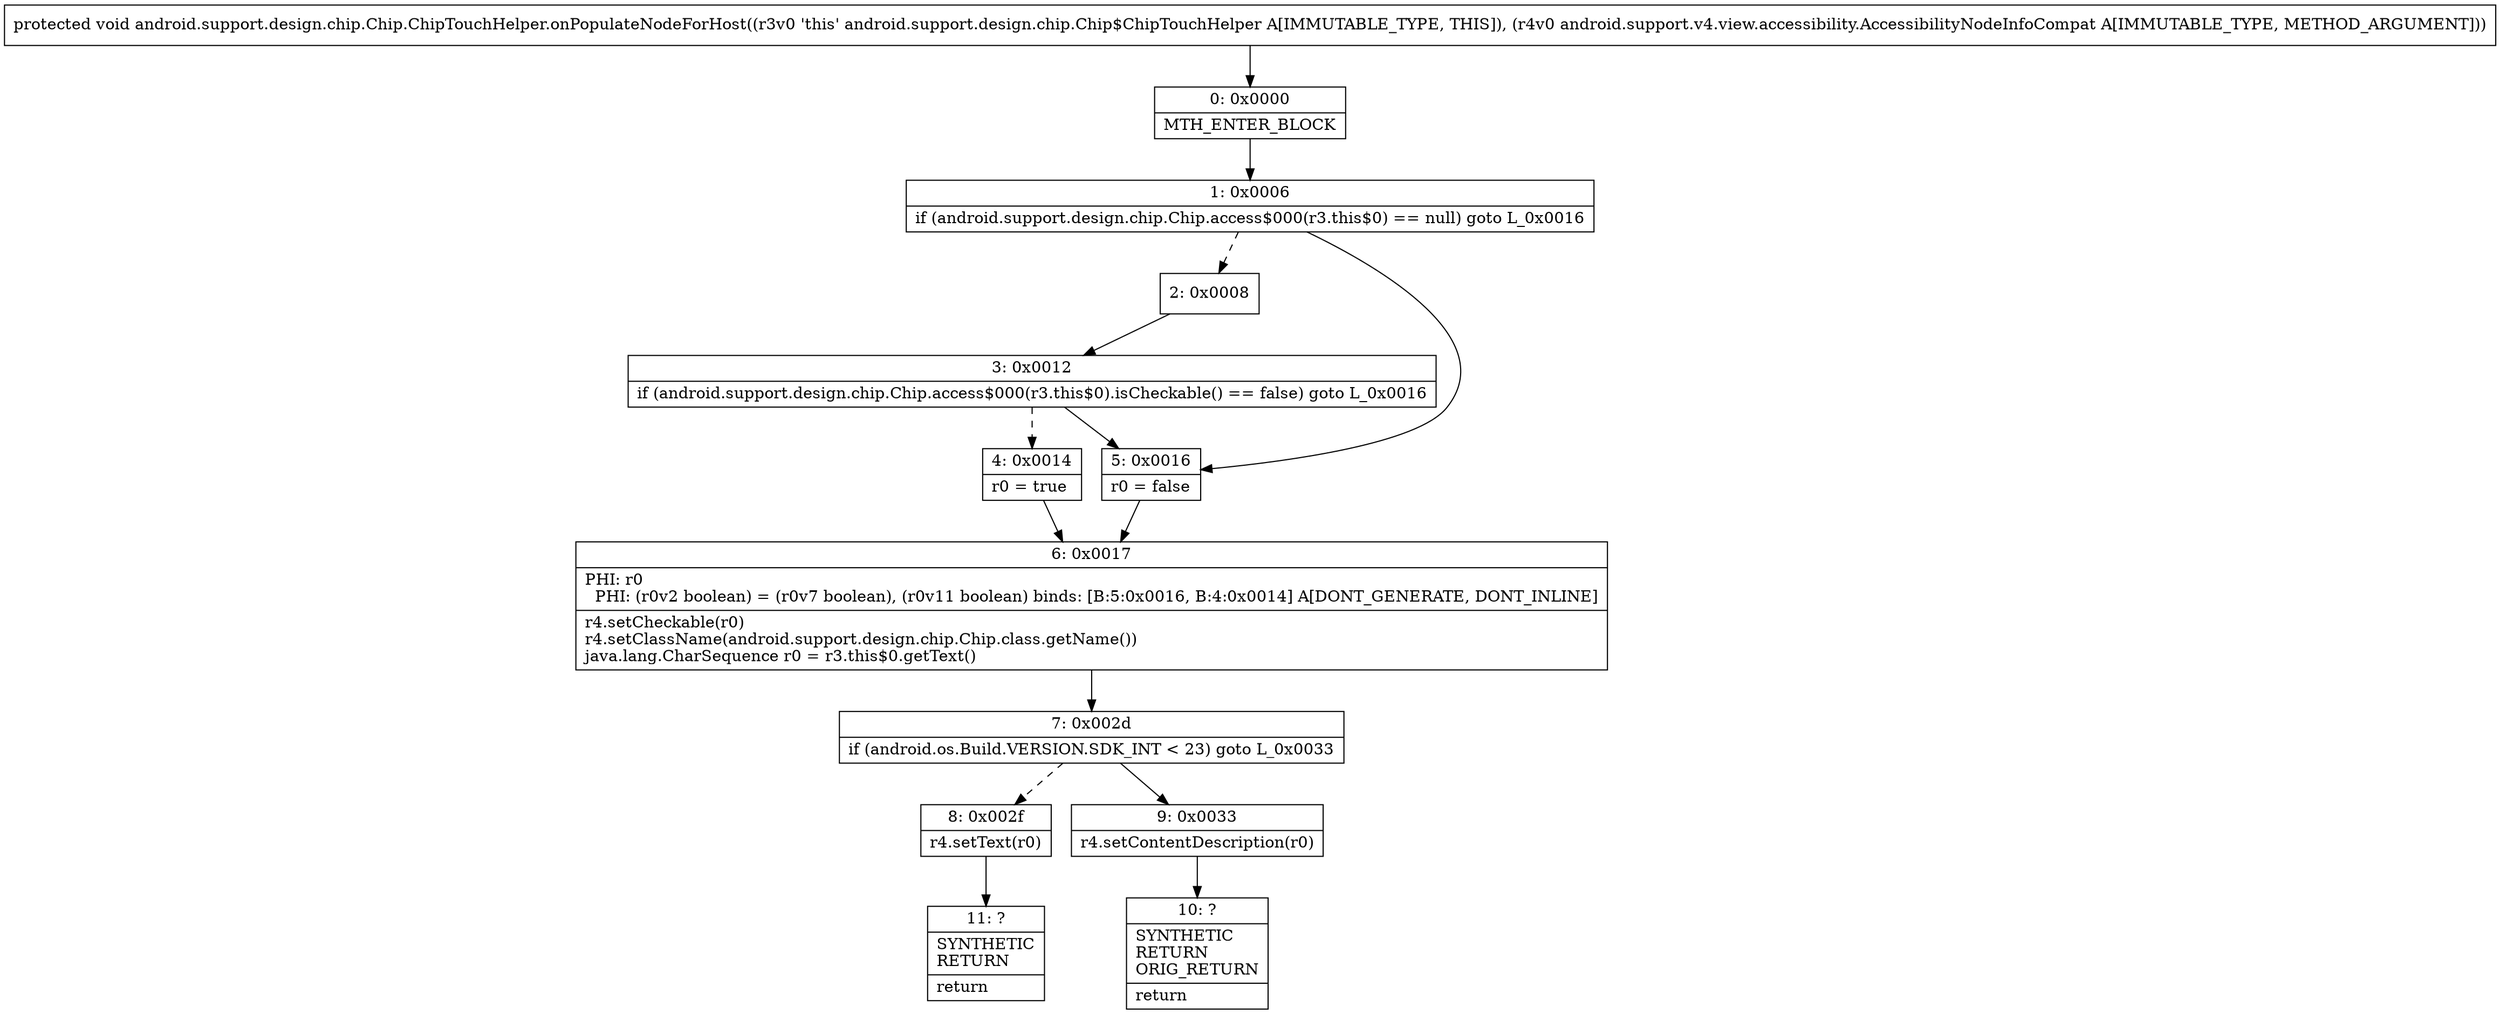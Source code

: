 digraph "CFG forandroid.support.design.chip.Chip.ChipTouchHelper.onPopulateNodeForHost(Landroid\/support\/v4\/view\/accessibility\/AccessibilityNodeInfoCompat;)V" {
Node_0 [shape=record,label="{0\:\ 0x0000|MTH_ENTER_BLOCK\l}"];
Node_1 [shape=record,label="{1\:\ 0x0006|if (android.support.design.chip.Chip.access$000(r3.this$0) == null) goto L_0x0016\l}"];
Node_2 [shape=record,label="{2\:\ 0x0008}"];
Node_3 [shape=record,label="{3\:\ 0x0012|if (android.support.design.chip.Chip.access$000(r3.this$0).isCheckable() == false) goto L_0x0016\l}"];
Node_4 [shape=record,label="{4\:\ 0x0014|r0 = true\l}"];
Node_5 [shape=record,label="{5\:\ 0x0016|r0 = false\l}"];
Node_6 [shape=record,label="{6\:\ 0x0017|PHI: r0 \l  PHI: (r0v2 boolean) = (r0v7 boolean), (r0v11 boolean) binds: [B:5:0x0016, B:4:0x0014] A[DONT_GENERATE, DONT_INLINE]\l|r4.setCheckable(r0)\lr4.setClassName(android.support.design.chip.Chip.class.getName())\ljava.lang.CharSequence r0 = r3.this$0.getText()\l}"];
Node_7 [shape=record,label="{7\:\ 0x002d|if (android.os.Build.VERSION.SDK_INT \< 23) goto L_0x0033\l}"];
Node_8 [shape=record,label="{8\:\ 0x002f|r4.setText(r0)\l}"];
Node_9 [shape=record,label="{9\:\ 0x0033|r4.setContentDescription(r0)\l}"];
Node_10 [shape=record,label="{10\:\ ?|SYNTHETIC\lRETURN\lORIG_RETURN\l|return\l}"];
Node_11 [shape=record,label="{11\:\ ?|SYNTHETIC\lRETURN\l|return\l}"];
MethodNode[shape=record,label="{protected void android.support.design.chip.Chip.ChipTouchHelper.onPopulateNodeForHost((r3v0 'this' android.support.design.chip.Chip$ChipTouchHelper A[IMMUTABLE_TYPE, THIS]), (r4v0 android.support.v4.view.accessibility.AccessibilityNodeInfoCompat A[IMMUTABLE_TYPE, METHOD_ARGUMENT])) }"];
MethodNode -> Node_0;
Node_0 -> Node_1;
Node_1 -> Node_2[style=dashed];
Node_1 -> Node_5;
Node_2 -> Node_3;
Node_3 -> Node_4[style=dashed];
Node_3 -> Node_5;
Node_4 -> Node_6;
Node_5 -> Node_6;
Node_6 -> Node_7;
Node_7 -> Node_8[style=dashed];
Node_7 -> Node_9;
Node_8 -> Node_11;
Node_9 -> Node_10;
}

